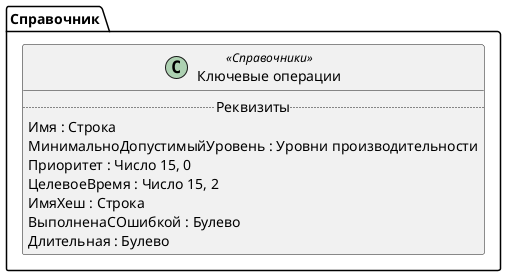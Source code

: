 ﻿@startuml КлючевыеОперации
'!include templates.wsd
'..\include templates.wsd
class Справочник.КлючевыеОперации as "Ключевые операции" <<Справочники>>
{
..Реквизиты..
Имя : Строка
МинимальноДопустимыйУровень : Уровни производительности
Приоритет : Число 15, 0
ЦелевоеВремя : Число 15, 2
ИмяХеш : Строка
ВыполненаСОшибкой : Булево
Длительная : Булево
}
@enduml
